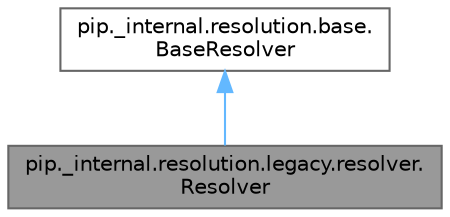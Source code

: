 digraph "pip._internal.resolution.legacy.resolver.Resolver"
{
 // LATEX_PDF_SIZE
  bgcolor="transparent";
  edge [fontname=Helvetica,fontsize=10,labelfontname=Helvetica,labelfontsize=10];
  node [fontname=Helvetica,fontsize=10,shape=box,height=0.2,width=0.4];
  Node1 [id="Node000001",label="pip._internal.resolution.legacy.resolver.\lResolver",height=0.2,width=0.4,color="gray40", fillcolor="grey60", style="filled", fontcolor="black",tooltip=" "];
  Node2 -> Node1 [id="edge1_Node000001_Node000002",dir="back",color="steelblue1",style="solid",tooltip=" "];
  Node2 [id="Node000002",label="pip._internal.resolution.base.\lBaseResolver",height=0.2,width=0.4,color="gray40", fillcolor="white", style="filled",URL="$classpip_1_1__internal_1_1resolution_1_1base_1_1_base_resolver.html",tooltip=" "];
}
